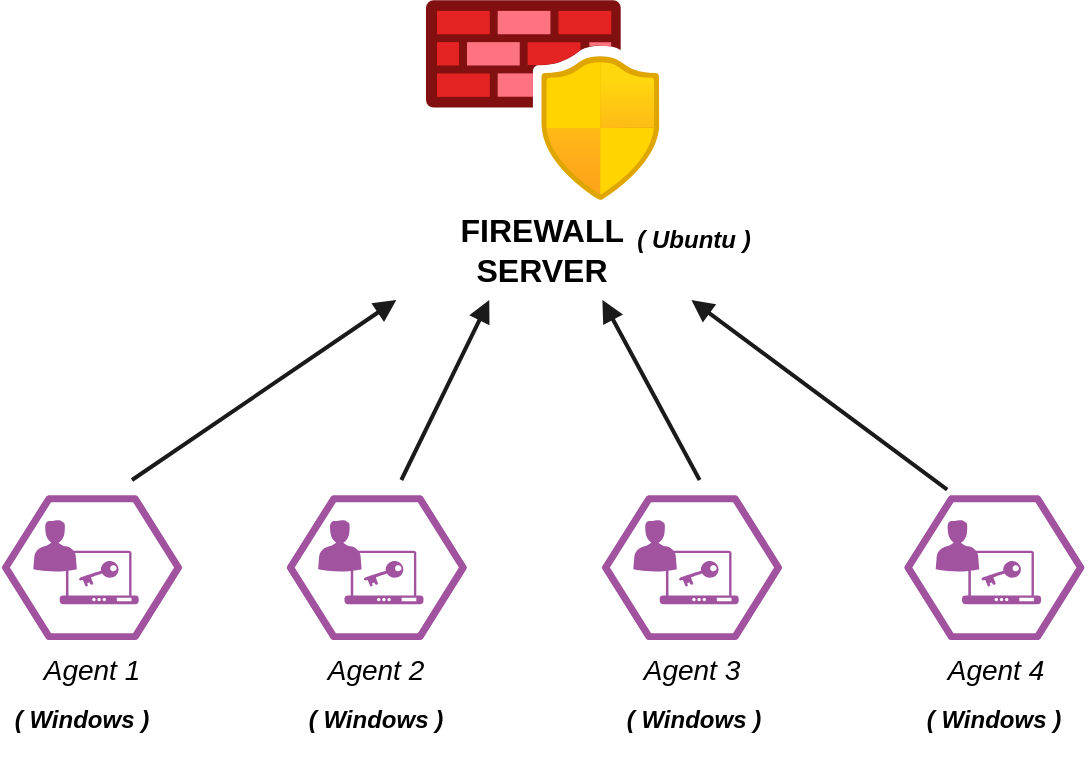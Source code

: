 <mxfile version="24.7.17">
  <diagram name="Wazuh System Architecture" id="GqIgp-yXIEBMqQhjBUKs">
    <mxGraphModel dx="1050" dy="629" grid="1" gridSize="10" guides="1" tooltips="1" connect="1" arrows="1" fold="1" page="1" pageScale="1" pageWidth="850" pageHeight="1100" math="0" shadow="0">
      <root>
        <mxCell id="0" />
        <mxCell id="1" parent="0" />
        <mxCell id="yhadi-ImTybpv4RtCKZn-6" style="endArrow=block;strokeColor=#1A1A1A;strokeWidth=2;" parent="1" edge="1">
          <mxGeometry relative="1" as="geometry">
            <mxPoint x="220" y="300" as="sourcePoint" />
            <mxPoint x="352.155" y="210" as="targetPoint" />
          </mxGeometry>
        </mxCell>
        <mxCell id="yhadi-ImTybpv4RtCKZn-7" style="endArrow=block;strokeColor=#1A1A1A;strokeWidth=2;" parent="1" edge="1">
          <mxGeometry relative="1" as="geometry">
            <mxPoint x="354.657" y="300" as="sourcePoint" />
            <mxPoint x="398.629" y="210" as="targetPoint" />
          </mxGeometry>
        </mxCell>
        <mxCell id="yhadi-ImTybpv4RtCKZn-8" style="endArrow=block;strokeColor=#1A1A1A;strokeWidth=2;" parent="1" edge="1">
          <mxGeometry relative="1" as="geometry">
            <mxPoint x="503.8" y="300" as="sourcePoint" />
            <mxPoint x="455.2" y="210" as="targetPoint" />
          </mxGeometry>
        </mxCell>
        <mxCell id="yhadi-ImTybpv4RtCKZn-9" style="endArrow=block;strokeColor=#1A1A1A;strokeWidth=2;exitX=0.122;exitY=-0.045;exitDx=0;exitDy=0;exitPerimeter=0;" parent="1" edge="1">
          <mxGeometry relative="1" as="geometry">
            <mxPoint x="627.613" y="304.792" as="sourcePoint" />
            <mxPoint x="499.711" y="210" as="targetPoint" />
          </mxGeometry>
        </mxCell>
        <mxCell id="H575st0t-o5zTrzhqhew-6" value="&lt;font style=&quot;font-size: 14px;&quot;&gt;&lt;i&gt;Agent 1&lt;/i&gt;&lt;/font&gt;" style="text;html=1;align=center;verticalAlign=middle;whiteSpace=wrap;rounded=0;strokeWidth=1;" parent="1" vertex="1">
          <mxGeometry x="170" y="380" width="60" height="30" as="geometry" />
        </mxCell>
        <mxCell id="H575st0t-o5zTrzhqhew-7" value="&lt;font style=&quot;font-size: 14px;&quot;&gt;&lt;i&gt;Agent 4&lt;/i&gt;&lt;/font&gt;" style="text;html=1;align=center;verticalAlign=middle;whiteSpace=wrap;rounded=0;strokeWidth=1;" parent="1" vertex="1">
          <mxGeometry x="622.4" y="380" width="60" height="30" as="geometry" />
        </mxCell>
        <mxCell id="H575st0t-o5zTrzhqhew-8" value="&lt;font style=&quot;font-size: 14px;&quot;&gt;&lt;i&gt;Agent 3&lt;/i&gt;&lt;/font&gt;" style="text;html=1;align=center;verticalAlign=middle;whiteSpace=wrap;rounded=0;strokeWidth=1;" parent="1" vertex="1">
          <mxGeometry x="470" y="380" width="60" height="30" as="geometry" />
        </mxCell>
        <mxCell id="H575st0t-o5zTrzhqhew-9" value="&lt;font style=&quot;font-size: 14px;&quot;&gt;&lt;i&gt;Agent 2&lt;/i&gt;&lt;/font&gt;" style="text;html=1;align=center;verticalAlign=middle;whiteSpace=wrap;rounded=0;strokeWidth=1;" parent="1" vertex="1">
          <mxGeometry x="312.4" y="380" width="60" height="30" as="geometry" />
        </mxCell>
        <mxCell id="H575st0t-o5zTrzhqhew-10" value="&lt;font style=&quot;font-size: 16px;&quot;&gt;&lt;b&gt;FIREWALL SERVER&lt;/b&gt;&lt;/font&gt;" style="text;html=1;align=center;verticalAlign=middle;whiteSpace=wrap;rounded=0;strokeWidth=1;" parent="1" vertex="1">
          <mxGeometry x="395" y="170" width="60" height="30" as="geometry" />
        </mxCell>
        <mxCell id="HeXhi7sMGGQsJsawoZON-1" value="&lt;i style=&quot;&quot;&gt;&lt;b&gt;( Ubuntu )&lt;/b&gt;&lt;/i&gt;" style="text;html=1;align=center;verticalAlign=middle;whiteSpace=wrap;rounded=0;strokeWidth=1;" parent="1" vertex="1">
          <mxGeometry x="466.2" y="160" width="70" height="40" as="geometry" />
        </mxCell>
        <mxCell id="HeXhi7sMGGQsJsawoZON-2" value="&lt;i style=&quot;&quot;&gt;&lt;b&gt;( Windows&lt;/b&gt;&lt;/i&gt;&lt;i style=&quot;background-color: initial;&quot;&gt;&lt;b&gt;&amp;nbsp;)&lt;/b&gt;&lt;/i&gt;" style="text;html=1;align=center;verticalAlign=middle;whiteSpace=wrap;rounded=0;strokeWidth=1;" parent="1" vertex="1">
          <mxGeometry x="160" y="400" width="70" height="40" as="geometry" />
        </mxCell>
        <mxCell id="HeXhi7sMGGQsJsawoZON-3" value="&lt;i style=&quot;&quot;&gt;&lt;b&gt;( Windows&lt;/b&gt;&lt;/i&gt;&lt;i style=&quot;background-color: initial;&quot;&gt;&lt;b&gt;&amp;nbsp;)&lt;/b&gt;&lt;/i&gt;" style="text;html=1;align=center;verticalAlign=middle;whiteSpace=wrap;rounded=0;strokeWidth=1;" parent="1" vertex="1">
          <mxGeometry x="616.2" y="400" width="70" height="40" as="geometry" />
        </mxCell>
        <mxCell id="HeXhi7sMGGQsJsawoZON-4" value="&lt;i style=&quot;&quot;&gt;&lt;b&gt;( Windows&lt;/b&gt;&lt;/i&gt;&lt;i style=&quot;background-color: initial;&quot;&gt;&lt;b&gt;&amp;nbsp;)&lt;/b&gt;&lt;/i&gt;" style="text;html=1;align=center;verticalAlign=middle;whiteSpace=wrap;rounded=0;strokeWidth=1;" parent="1" vertex="1">
          <mxGeometry x="466.2" y="400" width="70" height="40" as="geometry" />
        </mxCell>
        <mxCell id="HeXhi7sMGGQsJsawoZON-5" value="&lt;i style=&quot;&quot;&gt;&lt;b&gt;( Windows&lt;/b&gt;&lt;/i&gt;&lt;i style=&quot;background-color: initial;&quot;&gt;&lt;b&gt;&amp;nbsp;)&lt;/b&gt;&lt;/i&gt;" style="text;html=1;align=center;verticalAlign=middle;whiteSpace=wrap;rounded=0;strokeWidth=1;" parent="1" vertex="1">
          <mxGeometry x="307.4" y="400" width="70" height="40" as="geometry" />
        </mxCell>
        <mxCell id="YnQOjMw-iiOPbB5TPjkV-6" value="" style="image;aspect=fixed;html=1;points=[];align=center;fontSize=12;image=img/lib/azure2/networking/Azure_Firewall_Manager.svg;" vertex="1" parent="1">
          <mxGeometry x="367" y="60" width="116.67" height="100" as="geometry" />
        </mxCell>
        <mxCell id="YnQOjMw-iiOPbB5TPjkV-7" value="" style="verticalLabelPosition=bottom;sketch=0;html=1;fillColor=#A153A0;strokeColor=#ffffff;verticalAlign=top;align=center;points=[[0,0.5,0],[0.125,0.25,0],[0.25,0,0],[0.5,0,0],[0.75,0,0],[0.875,0.25,0],[1,0.5,0],[0.875,0.75,0],[0.75,1,0],[0.5,1,0],[0.125,0.75,0]];pointerEvents=1;shape=mxgraph.cisco_safe.compositeIcon;bgIcon=mxgraph.cisco_safe.design.blank_device;resIcon=mxgraph.cisco_safe.design.client_firewall;" vertex="1" parent="1">
          <mxGeometry x="155" y="307.77" width="90" height="72.23" as="geometry" />
        </mxCell>
        <mxCell id="YnQOjMw-iiOPbB5TPjkV-9" value="" style="verticalLabelPosition=bottom;sketch=0;html=1;fillColor=#A153A0;strokeColor=#ffffff;verticalAlign=top;align=center;points=[[0,0.5,0],[0.125,0.25,0],[0.25,0,0],[0.5,0,0],[0.75,0,0],[0.875,0.25,0],[1,0.5,0],[0.875,0.75,0],[0.75,1,0],[0.5,1,0],[0.125,0.75,0]];pointerEvents=1;shape=mxgraph.cisco_safe.compositeIcon;bgIcon=mxgraph.cisco_safe.design.blank_device;resIcon=mxgraph.cisco_safe.design.client_firewall;" vertex="1" parent="1">
          <mxGeometry x="606.2" y="307.77" width="90" height="72.23" as="geometry" />
        </mxCell>
        <mxCell id="YnQOjMw-iiOPbB5TPjkV-10" value="" style="verticalLabelPosition=bottom;sketch=0;html=1;fillColor=#A153A0;strokeColor=#ffffff;verticalAlign=top;align=center;points=[[0,0.5,0],[0.125,0.25,0],[0.25,0,0],[0.5,0,0],[0.75,0,0],[0.875,0.25,0],[1,0.5,0],[0.875,0.75,0],[0.75,1,0],[0.5,1,0],[0.125,0.75,0]];pointerEvents=1;shape=mxgraph.cisco_safe.compositeIcon;bgIcon=mxgraph.cisco_safe.design.blank_device;resIcon=mxgraph.cisco_safe.design.client_firewall;" vertex="1" parent="1">
          <mxGeometry x="455" y="307.77" width="90" height="72.23" as="geometry" />
        </mxCell>
        <mxCell id="YnQOjMw-iiOPbB5TPjkV-11" value="" style="verticalLabelPosition=bottom;sketch=0;html=1;fillColor=#A153A0;strokeColor=#ffffff;verticalAlign=top;align=center;points=[[0,0.5,0],[0.125,0.25,0],[0.25,0,0],[0.5,0,0],[0.75,0,0],[0.875,0.25,0],[1,0.5,0],[0.875,0.75,0],[0.75,1,0],[0.5,1,0],[0.125,0.75,0]];pointerEvents=1;shape=mxgraph.cisco_safe.compositeIcon;bgIcon=mxgraph.cisco_safe.design.blank_device;resIcon=mxgraph.cisco_safe.design.client_firewall;" vertex="1" parent="1">
          <mxGeometry x="297.4" y="307.77" width="90" height="72.23" as="geometry" />
        </mxCell>
      </root>
    </mxGraphModel>
  </diagram>
</mxfile>
